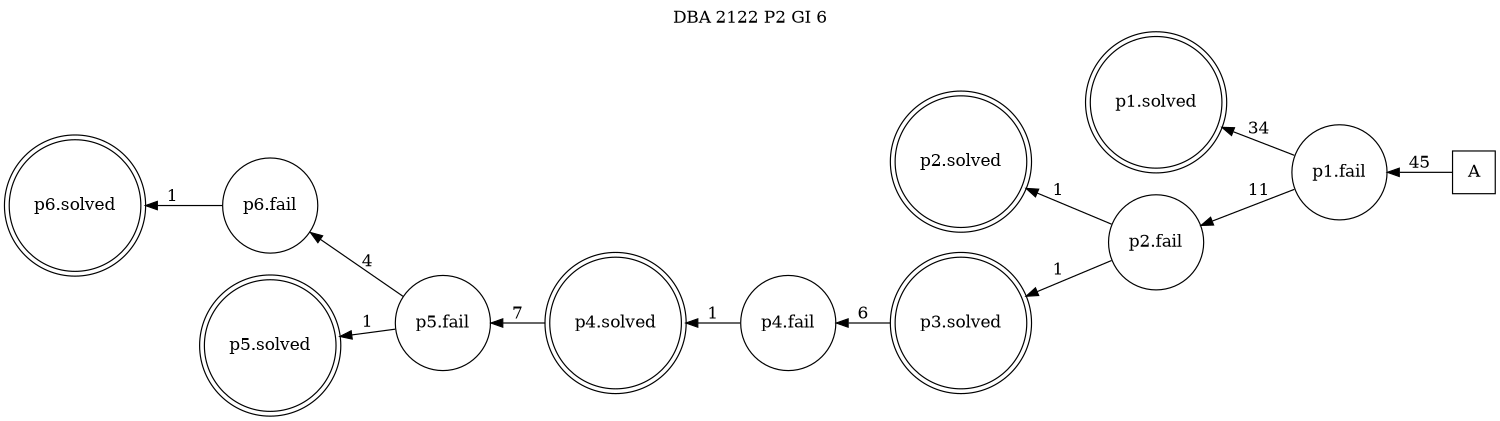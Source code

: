 digraph DBA_2122_P2_GI_6_GOOD {
labelloc="tl"
label= " DBA 2122 P2 GI 6 "
rankdir="RL";
graph [ size=" 10 , 10 !"]

"A" [shape="square" label="A"]
"p1.fail" [shape="circle" label="p1.fail"]
"p1.solved" [shape="doublecircle" label="p1.solved"]
"p2.fail" [shape="circle" label="p2.fail"]
"p2.solved" [shape="doublecircle" label="p2.solved"]
"p3.solved" [shape="doublecircle" label="p3.solved"]
"p4.fail" [shape="circle" label="p4.fail"]
"p4.solved" [shape="doublecircle" label="p4.solved"]
"p5.fail" [shape="circle" label="p5.fail"]
"p6.fail" [shape="circle" label="p6.fail"]
"p6.solved" [shape="doublecircle" label="p6.solved"]
"p5.solved" [shape="doublecircle" label="p5.solved"]
"A" -> "p1.fail" [ label=45]
"p1.fail" -> "p1.solved" [ label=34]
"p1.fail" -> "p2.fail" [ label=11]
"p2.fail" -> "p2.solved" [ label=1]
"p2.fail" -> "p3.solved" [ label=1]
"p3.solved" -> "p4.fail" [ label=6]
"p4.fail" -> "p4.solved" [ label=1]
"p4.solved" -> "p5.fail" [ label=7]
"p5.fail" -> "p6.fail" [ label=4]
"p5.fail" -> "p5.solved" [ label=1]
"p6.fail" -> "p6.solved" [ label=1]
}
